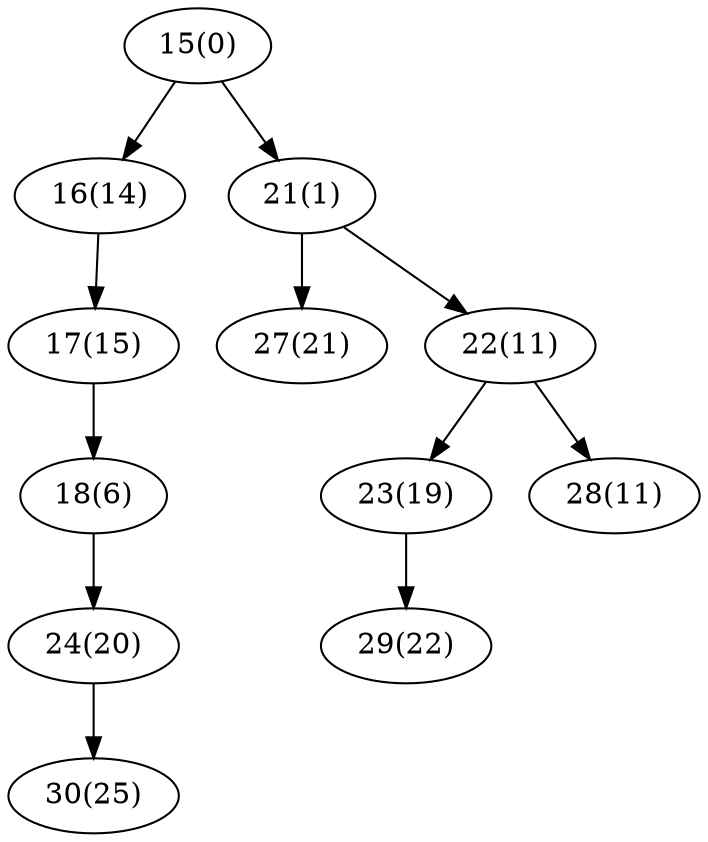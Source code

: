 digraph sample {
15 [label="15(0)"];
27 [label="27(21)"];
30 [label="30(25)"];
24 [label="24(20)"];
18 [label="18(6)"];
17 [label="17(15)"];
16 [label="16(14)"];
29 [label="29(22)"];
23 [label="23(19)"];
28 [label="28(11)"];
22 [label="22(11)"];
21 [label="21(1)"];
15 -> 21[color="black"];
15 -> 16[color="black"];
16 -> 17[color="black"];
17 -> 18[color="black"];
18 -> 24[color="black"];
21 -> 27[color="black"];
21 -> 22[color="black"];
22 -> 28[color="black"];
22 -> 23[color="black"];
23 -> 29[color="black"];
24 -> 30[color="black"];
}